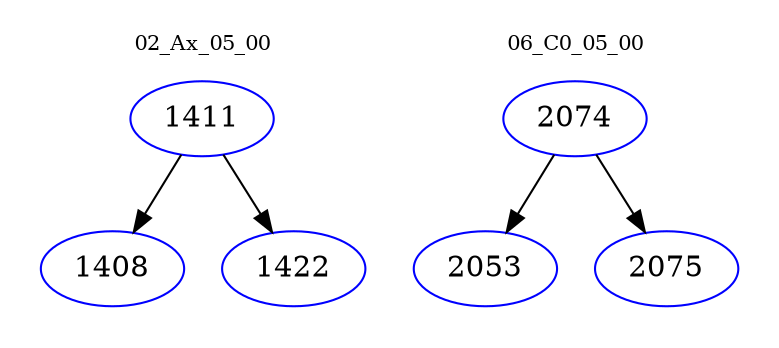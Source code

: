 digraph{
subgraph cluster_0 {
color = white
label = "02_Ax_05_00";
fontsize=10;
T0_1411 [label="1411", color="blue"]
T0_1411 -> T0_1408 [color="black"]
T0_1408 [label="1408", color="blue"]
T0_1411 -> T0_1422 [color="black"]
T0_1422 [label="1422", color="blue"]
}
subgraph cluster_1 {
color = white
label = "06_C0_05_00";
fontsize=10;
T1_2074 [label="2074", color="blue"]
T1_2074 -> T1_2053 [color="black"]
T1_2053 [label="2053", color="blue"]
T1_2074 -> T1_2075 [color="black"]
T1_2075 [label="2075", color="blue"]
}
}
